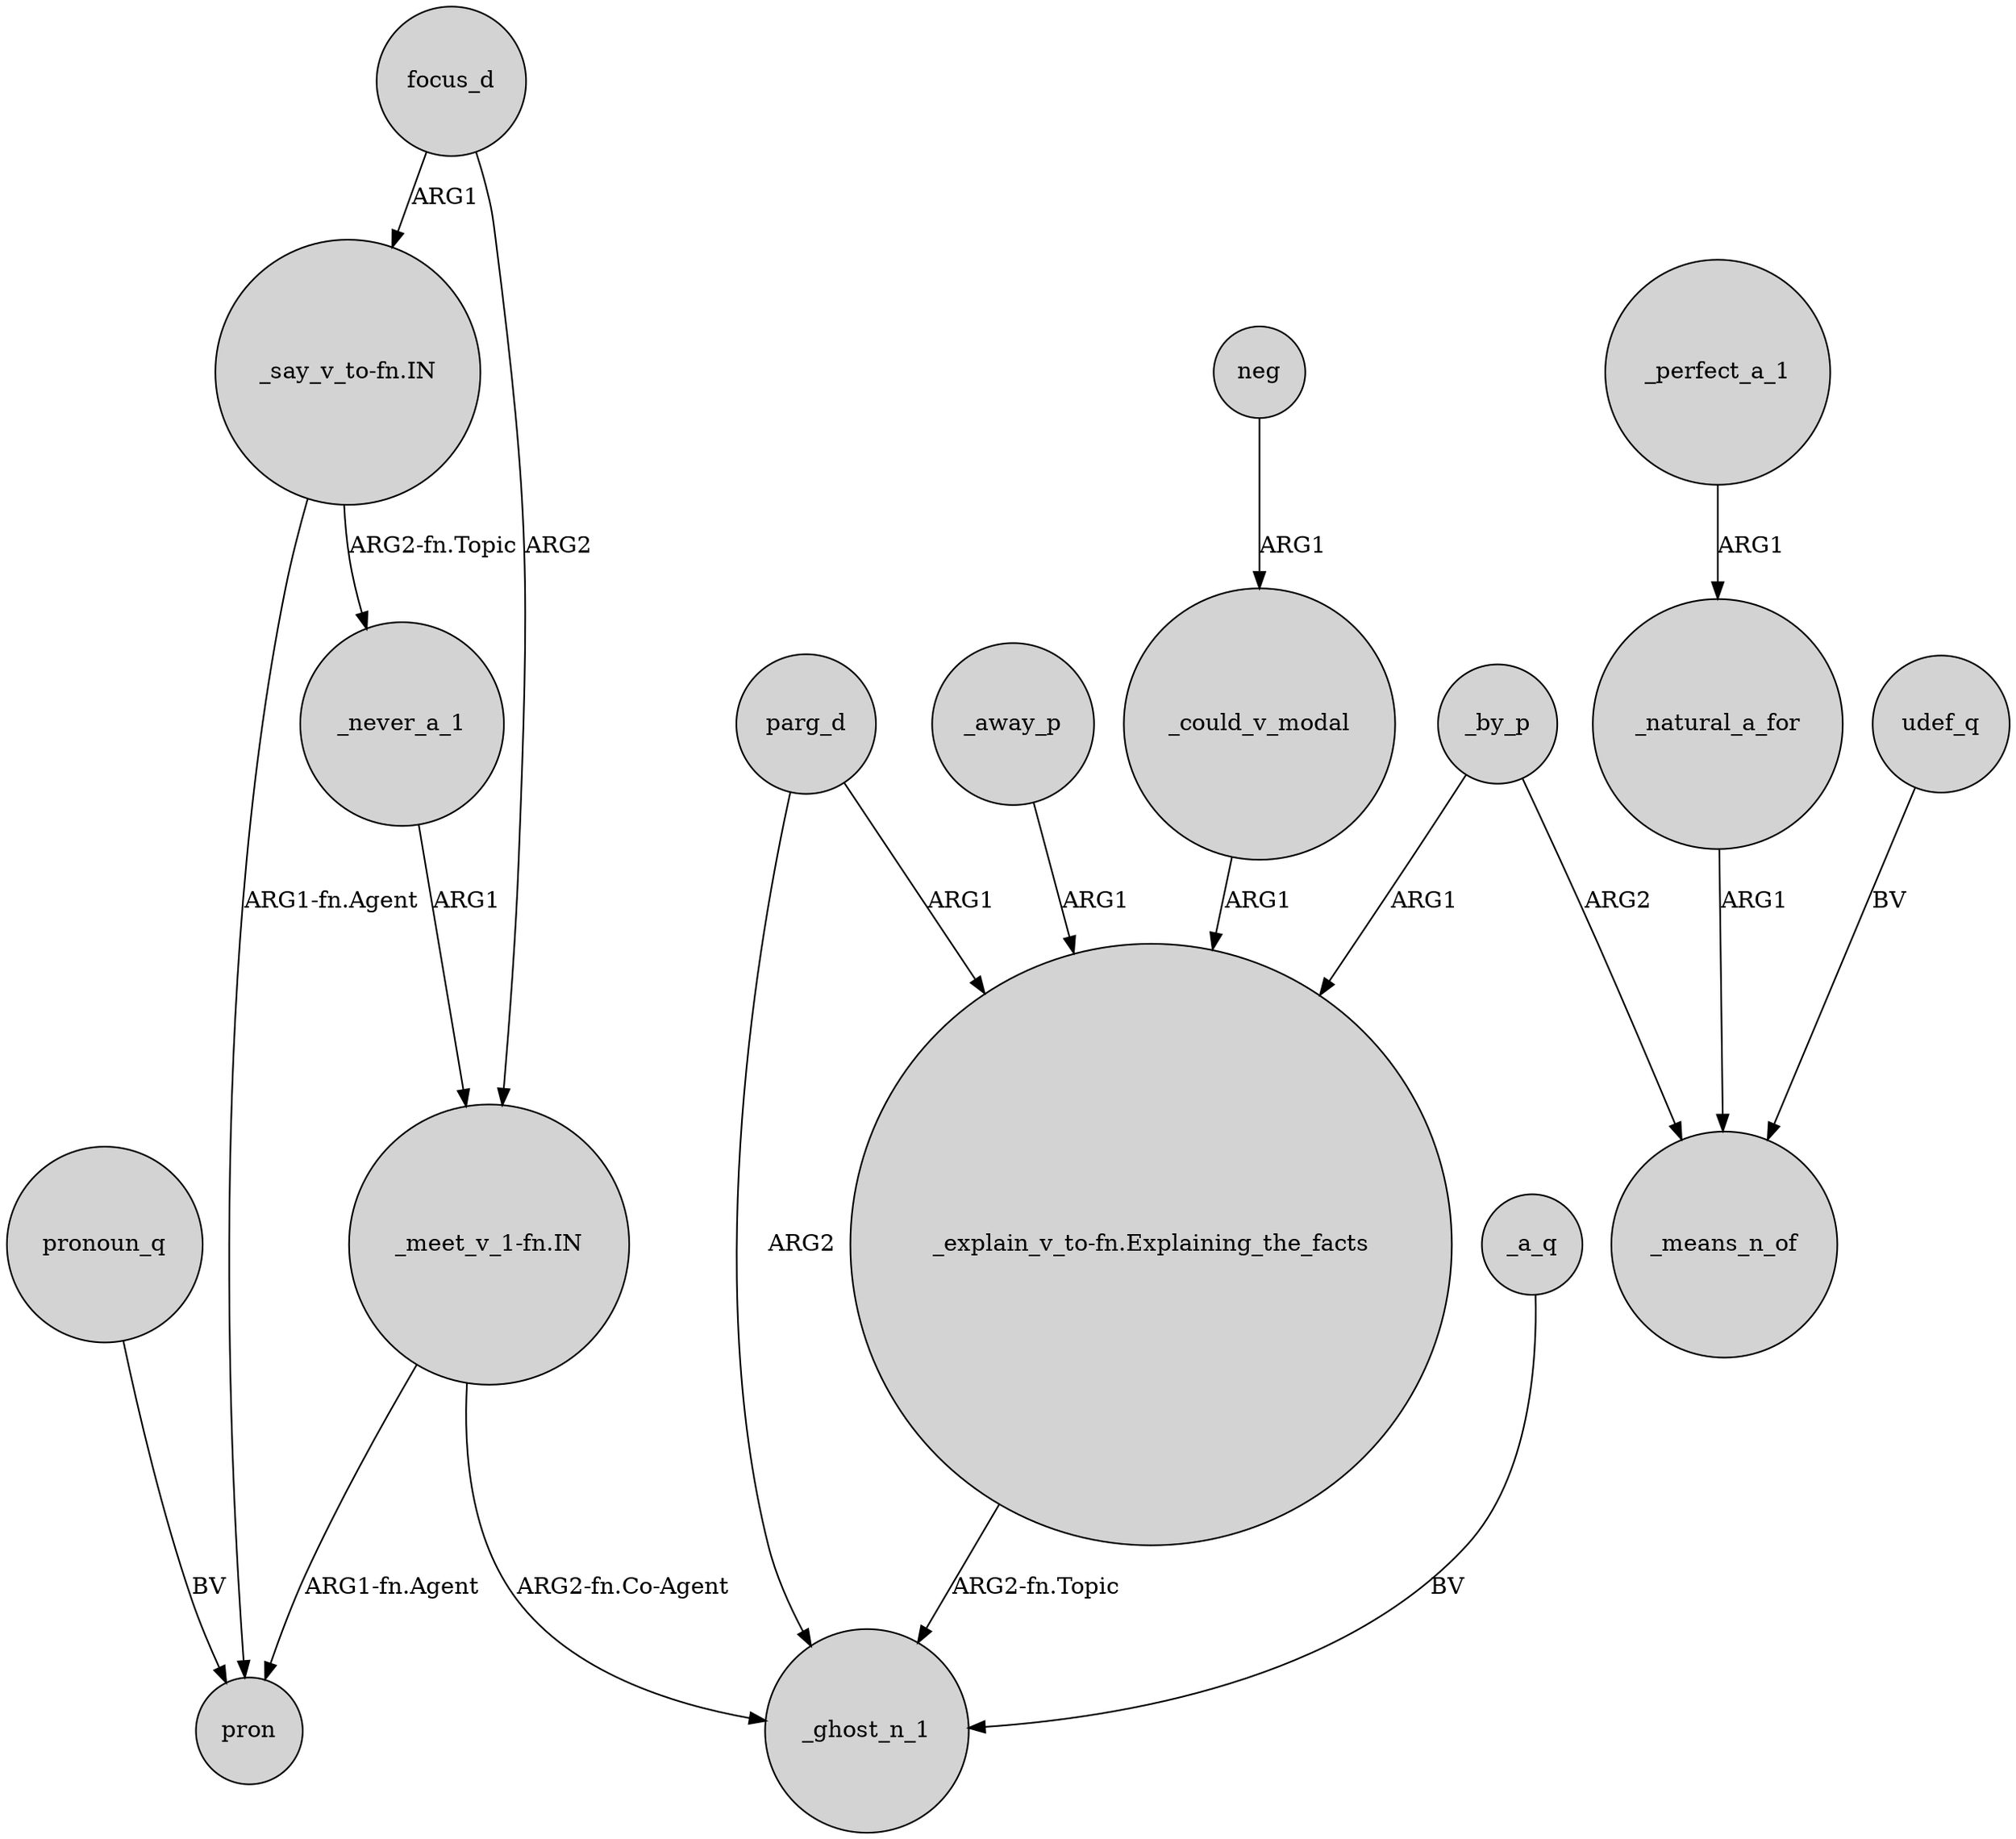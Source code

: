 digraph {
	node [shape=circle style=filled]
	_by_p -> "_explain_v_to-fn.Explaining_the_facts" [label=ARG1]
	"_explain_v_to-fn.Explaining_the_facts" -> _ghost_n_1 [label="ARG2-fn.Topic"]
	_by_p -> _means_n_of [label=ARG2]
	_a_q -> _ghost_n_1 [label=BV]
	_away_p -> "_explain_v_to-fn.Explaining_the_facts" [label=ARG1]
	focus_d -> "_meet_v_1-fn.IN" [label=ARG2]
	_perfect_a_1 -> _natural_a_for [label=ARG1]
	udef_q -> _means_n_of [label=BV]
	"_meet_v_1-fn.IN" -> _ghost_n_1 [label="ARG2-fn.Co-Agent"]
	focus_d -> "_say_v_to-fn.IN" [label=ARG1]
	parg_d -> _ghost_n_1 [label=ARG2]
	pronoun_q -> pron [label=BV]
	_natural_a_for -> _means_n_of [label=ARG1]
	"_say_v_to-fn.IN" -> pron [label="ARG1-fn.Agent"]
	parg_d -> "_explain_v_to-fn.Explaining_the_facts" [label=ARG1]
	_never_a_1 -> "_meet_v_1-fn.IN" [label=ARG1]
	neg -> _could_v_modal [label=ARG1]
	"_say_v_to-fn.IN" -> _never_a_1 [label="ARG2-fn.Topic"]
	"_meet_v_1-fn.IN" -> pron [label="ARG1-fn.Agent"]
	_could_v_modal -> "_explain_v_to-fn.Explaining_the_facts" [label=ARG1]
}
